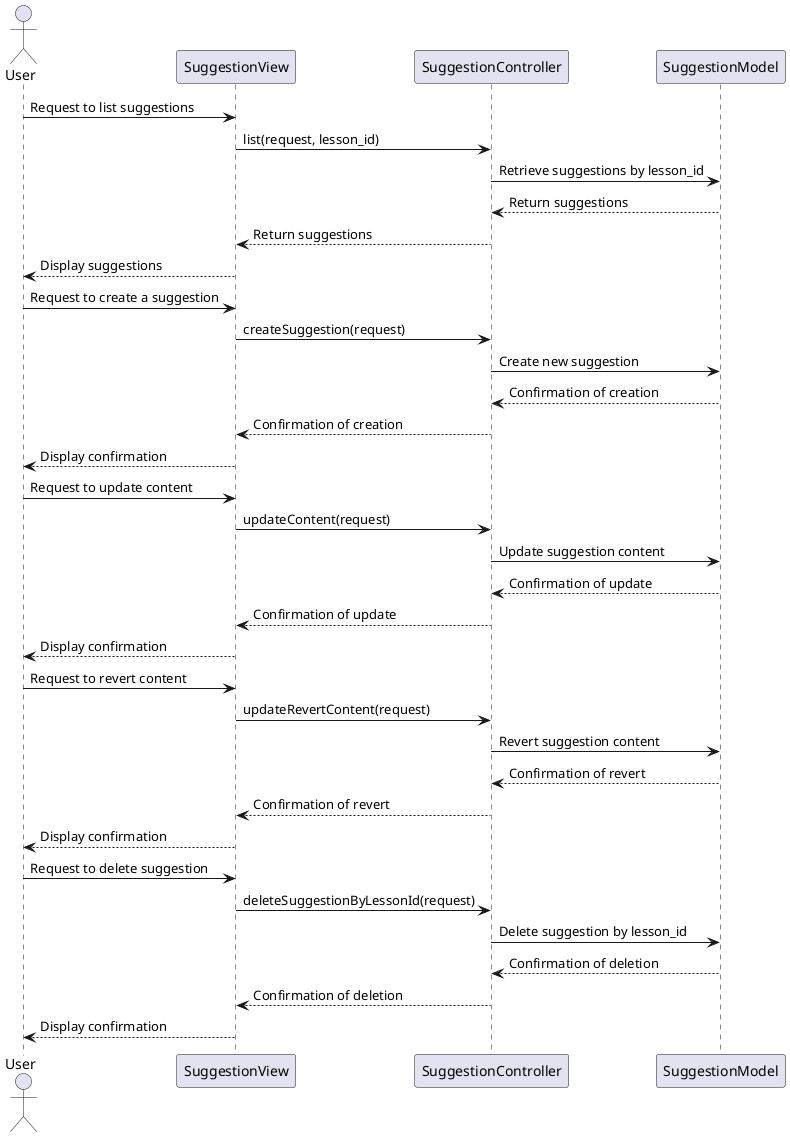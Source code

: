 @startuml

actor User

User -> SuggestionView : Request to list suggestions
SuggestionView -> SuggestionController : list(request, lesson_id)
SuggestionController -> SuggestionModel : Retrieve suggestions by lesson_id
SuggestionModel --> SuggestionController : Return suggestions
SuggestionController --> SuggestionView : Return suggestions
SuggestionView --> User : Display suggestions

User -> SuggestionView : Request to create a suggestion
SuggestionView -> SuggestionController : createSuggestion(request)
SuggestionController -> SuggestionModel : Create new suggestion
SuggestionModel --> SuggestionController : Confirmation of creation
SuggestionController --> SuggestionView : Confirmation of creation
SuggestionView --> User : Display confirmation

User -> SuggestionView : Request to update content
SuggestionView -> SuggestionController : updateContent(request)
SuggestionController -> SuggestionModel : Update suggestion content
SuggestionModel --> SuggestionController : Confirmation of update
SuggestionController --> SuggestionView : Confirmation of update
SuggestionView --> User : Display confirmation

User -> SuggestionView : Request to revert content
SuggestionView -> SuggestionController : updateRevertContent(request)
SuggestionController -> SuggestionModel : Revert suggestion content
SuggestionModel --> SuggestionController : Confirmation of revert
SuggestionController --> SuggestionView : Confirmation of revert
SuggestionView --> User : Display confirmation

User -> SuggestionView : Request to delete suggestion
SuggestionView -> SuggestionController : deleteSuggestionByLessonId(request)
SuggestionController -> SuggestionModel : Delete suggestion by lesson_id
SuggestionModel --> SuggestionController : Confirmation of deletion
SuggestionController --> SuggestionView : Confirmation of deletion
SuggestionView --> User : Display confirmation

@enduml
